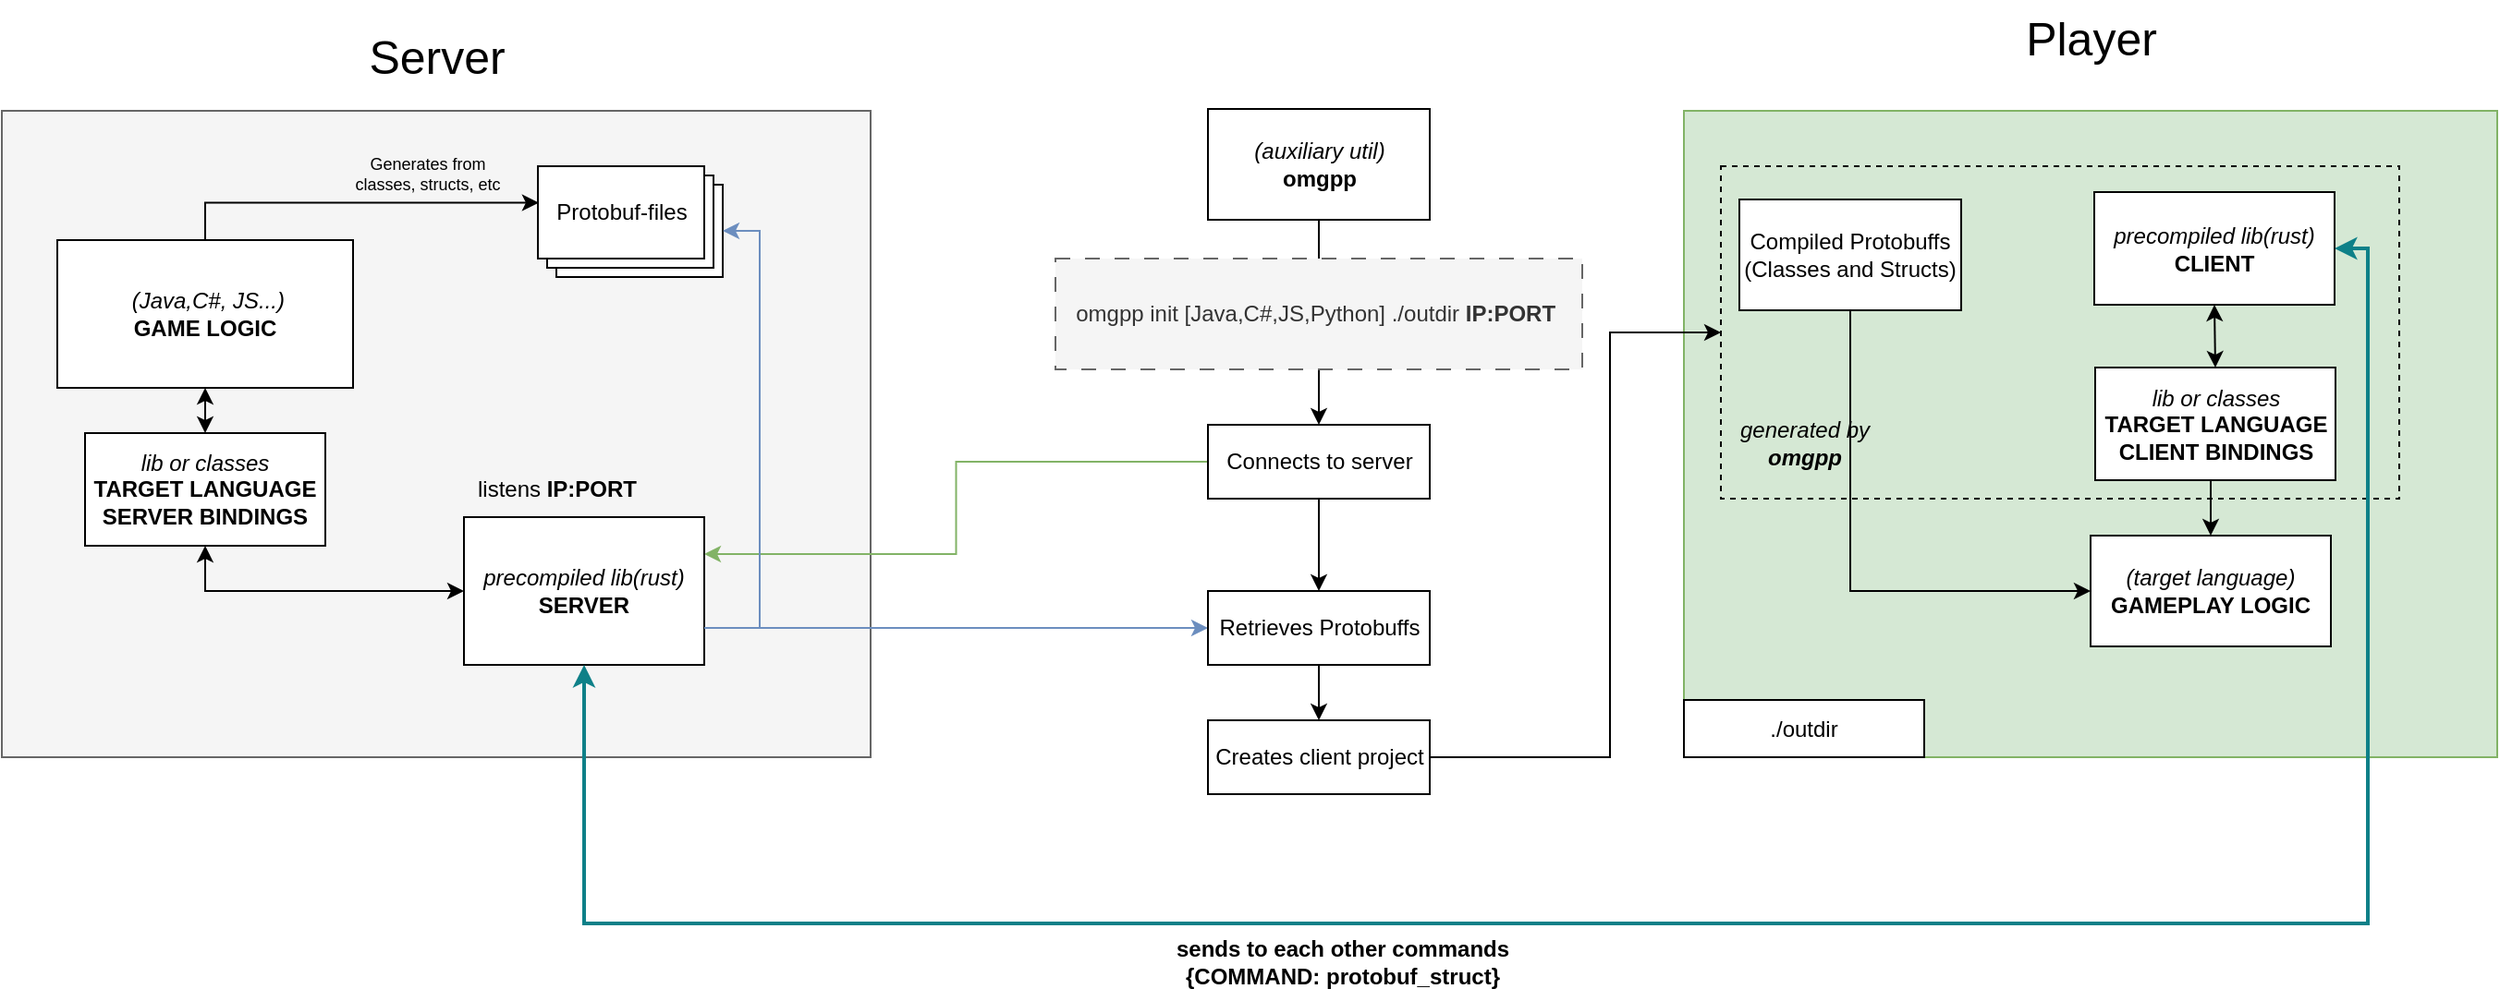 <mxfile version="24.8.3">
  <diagram name="Страница — 1" id="RUo1CpLkM_V1wxJBxDX-">
    <mxGraphModel dx="2514" dy="902" grid="1" gridSize="10" guides="1" tooltips="1" connect="1" arrows="1" fold="1" page="1" pageScale="1" pageWidth="827" pageHeight="1169" math="0" shadow="0">
      <root>
        <mxCell id="0" />
        <mxCell id="1" parent="0" />
        <mxCell id="QXPBxTYljlFPi_YN_TFN-3" value="" style="rounded=0;whiteSpace=wrap;html=1;fillColor=#f5f5f5;fontColor=#333333;strokeColor=#666666;movable=0;resizable=0;rotatable=0;deletable=0;editable=0;locked=1;connectable=0;" vertex="1" parent="1">
          <mxGeometry x="-80" y="100" width="470" height="350" as="geometry" />
        </mxCell>
        <mxCell id="QXPBxTYljlFPi_YN_TFN-27" style="edgeStyle=orthogonalEdgeStyle;rounded=0;orthogonalLoop=1;jettySize=auto;html=1;exitX=1;exitY=0.75;exitDx=0;exitDy=0;entryX=0;entryY=0.5;entryDx=0;entryDy=0;fillColor=#dae8fc;strokeColor=#6c8ebf;" edge="1" parent="1" source="QXPBxTYljlFPi_YN_TFN-1" target="QXPBxTYljlFPi_YN_TFN-20">
          <mxGeometry relative="1" as="geometry" />
        </mxCell>
        <mxCell id="QXPBxTYljlFPi_YN_TFN-53" style="edgeStyle=orthogonalEdgeStyle;rounded=0;orthogonalLoop=1;jettySize=auto;html=1;exitX=0;exitY=0.5;exitDx=0;exitDy=0;entryX=0.5;entryY=1;entryDx=0;entryDy=0;startArrow=classic;startFill=1;" edge="1" parent="1" source="QXPBxTYljlFPi_YN_TFN-1" target="QXPBxTYljlFPi_YN_TFN-52">
          <mxGeometry relative="1" as="geometry" />
        </mxCell>
        <mxCell id="QXPBxTYljlFPi_YN_TFN-1" value="&lt;i&gt;precompile&lt;/i&gt;&lt;i&gt;d&lt;/i&gt;&lt;i&gt;&amp;nbsp;&lt;/i&gt;&lt;i&gt;lib(rust)&lt;br&gt;&lt;/i&gt;&lt;b&gt;SERVER&lt;/b&gt;" style="rounded=0;whiteSpace=wrap;html=1;" vertex="1" parent="1">
          <mxGeometry x="170" y="320" width="130" height="80" as="geometry" />
        </mxCell>
        <mxCell id="QXPBxTYljlFPi_YN_TFN-2" value="&lt;i&gt;&amp;nbsp;(Java,C#, JS...)&lt;br&gt;&lt;/i&gt;&lt;b&gt;GAME LOGIC&lt;/b&gt;" style="rounded=0;whiteSpace=wrap;html=1;" vertex="1" parent="1">
          <mxGeometry x="-50" y="170" width="160" height="80" as="geometry" />
        </mxCell>
        <mxCell id="QXPBxTYljlFPi_YN_TFN-6" value="" style="verticalLabelPosition=bottom;verticalAlign=top;html=1;shape=mxgraph.basic.layered_rect;dx=10;outlineConnect=0;whiteSpace=wrap;" vertex="1" parent="1">
          <mxGeometry x="210" y="130" width="100" height="60" as="geometry" />
        </mxCell>
        <mxCell id="QXPBxTYljlFPi_YN_TFN-7" value="Protobuf-files" style="text;html=1;align=center;verticalAlign=middle;resizable=0;points=[];autosize=1;strokeColor=none;fillColor=none;" vertex="1" parent="1">
          <mxGeometry x="210" y="140" width="90" height="30" as="geometry" />
        </mxCell>
        <mxCell id="QXPBxTYljlFPi_YN_TFN-8" style="edgeStyle=orthogonalEdgeStyle;rounded=0;orthogonalLoop=1;jettySize=auto;html=1;exitX=0.5;exitY=0;exitDx=0;exitDy=0;entryX=0.005;entryY=0.325;entryDx=0;entryDy=0;entryPerimeter=0;" edge="1" parent="1" source="QXPBxTYljlFPi_YN_TFN-2" target="QXPBxTYljlFPi_YN_TFN-7">
          <mxGeometry relative="1" as="geometry" />
        </mxCell>
        <mxCell id="QXPBxTYljlFPi_YN_TFN-9" value="Generates from &lt;br style=&quot;font-size: 9px;&quot;&gt;classes, structs, etc" style="text;html=1;align=center;verticalAlign=middle;resizable=0;points=[];autosize=1;strokeColor=none;fillColor=none;fontSize=9;" vertex="1" parent="1">
          <mxGeometry x="100" y="114" width="100" height="40" as="geometry" />
        </mxCell>
        <mxCell id="QXPBxTYljlFPi_YN_TFN-10" value="" style="verticalLabelPosition=bottom;verticalAlign=top;html=1;shape=mxgraph.basic.rect;fillColor2=none;strokeWidth=1;size=20;indent=5;fillColor=#d5e8d4;strokeColor=#82b366;movable=0;resizable=0;rotatable=0;deletable=0;editable=0;locked=1;connectable=0;" vertex="1" parent="1">
          <mxGeometry x="830" y="100" width="440" height="350" as="geometry" />
        </mxCell>
        <mxCell id="QXPBxTYljlFPi_YN_TFN-14" value="" style="edgeStyle=orthogonalEdgeStyle;rounded=0;orthogonalLoop=1;jettySize=auto;html=1;endArrow=none;endFill=0;" edge="1" parent="1" source="QXPBxTYljlFPi_YN_TFN-12" target="QXPBxTYljlFPi_YN_TFN-13">
          <mxGeometry relative="1" as="geometry" />
        </mxCell>
        <mxCell id="QXPBxTYljlFPi_YN_TFN-12" value="&lt;i&gt;(auxiliary util)&lt;/i&gt;&lt;br&gt;&lt;b&gt;omgpp&lt;/b&gt;" style="rounded=0;whiteSpace=wrap;html=1;" vertex="1" parent="1">
          <mxGeometry x="572.5" y="99" width="120" height="60" as="geometry" />
        </mxCell>
        <mxCell id="QXPBxTYljlFPi_YN_TFN-28" style="edgeStyle=orthogonalEdgeStyle;rounded=0;orthogonalLoop=1;jettySize=auto;html=1;exitX=0.5;exitY=1;exitDx=0;exitDy=0;entryX=0.5;entryY=0;entryDx=0;entryDy=0;" edge="1" parent="1" source="QXPBxTYljlFPi_YN_TFN-13" target="QXPBxTYljlFPi_YN_TFN-18">
          <mxGeometry relative="1" as="geometry" />
        </mxCell>
        <mxCell id="QXPBxTYljlFPi_YN_TFN-13" value="omgpp init [Java,C#,JS,Python] ./outdir &lt;b&gt;IP:PORT&lt;/b&gt;&amp;nbsp;" style="rounded=0;whiteSpace=wrap;html=1;fillColor=#f5f5f5;dashed=1;dashPattern=8 8;strokeColor=#666666;fontColor=#333333;" vertex="1" parent="1">
          <mxGeometry x="490" y="180" width="285" height="60" as="geometry" />
        </mxCell>
        <mxCell id="QXPBxTYljlFPi_YN_TFN-15" value="listens&lt;b&gt; IP:PORT&lt;/b&gt;" style="text;html=1;align=center;verticalAlign=middle;resizable=0;points=[];autosize=1;strokeColor=none;fillColor=none;" vertex="1" parent="1">
          <mxGeometry x="165" y="290" width="110" height="30" as="geometry" />
        </mxCell>
        <mxCell id="QXPBxTYljlFPi_YN_TFN-19" style="edgeStyle=orthogonalEdgeStyle;rounded=0;orthogonalLoop=1;jettySize=auto;html=1;exitX=0;exitY=0.5;exitDx=0;exitDy=0;entryX=1;entryY=0.25;entryDx=0;entryDy=0;fillColor=#d5e8d4;strokeColor=#82b366;" edge="1" parent="1" source="QXPBxTYljlFPi_YN_TFN-18" target="QXPBxTYljlFPi_YN_TFN-1">
          <mxGeometry relative="1" as="geometry" />
        </mxCell>
        <mxCell id="QXPBxTYljlFPi_YN_TFN-21" value="" style="edgeStyle=orthogonalEdgeStyle;rounded=0;orthogonalLoop=1;jettySize=auto;html=1;" edge="1" parent="1" source="QXPBxTYljlFPi_YN_TFN-18" target="QXPBxTYljlFPi_YN_TFN-20">
          <mxGeometry relative="1" as="geometry" />
        </mxCell>
        <mxCell id="QXPBxTYljlFPi_YN_TFN-18" value="Connects to server" style="rounded=0;whiteSpace=wrap;html=1;" vertex="1" parent="1">
          <mxGeometry x="572.5" y="270" width="120" height="40" as="geometry" />
        </mxCell>
        <mxCell id="QXPBxTYljlFPi_YN_TFN-29" style="edgeStyle=orthogonalEdgeStyle;rounded=0;orthogonalLoop=1;jettySize=auto;html=1;exitX=0.5;exitY=1;exitDx=0;exitDy=0;entryX=0.5;entryY=0;entryDx=0;entryDy=0;" edge="1" parent="1" source="QXPBxTYljlFPi_YN_TFN-20" target="QXPBxTYljlFPi_YN_TFN-23">
          <mxGeometry relative="1" as="geometry" />
        </mxCell>
        <mxCell id="QXPBxTYljlFPi_YN_TFN-20" value="Retrieves Protobuffs" style="rounded=0;whiteSpace=wrap;html=1;" vertex="1" parent="1">
          <mxGeometry x="572.5" y="360" width="120" height="40" as="geometry" />
        </mxCell>
        <mxCell id="QXPBxTYljlFPi_YN_TFN-42" style="edgeStyle=orthogonalEdgeStyle;rounded=0;orthogonalLoop=1;jettySize=auto;html=1;exitX=1;exitY=0.5;exitDx=0;exitDy=0;entryX=0;entryY=0.5;entryDx=0;entryDy=0;" edge="1" parent="1" source="QXPBxTYljlFPi_YN_TFN-23" target="QXPBxTYljlFPi_YN_TFN-41">
          <mxGeometry relative="1" as="geometry">
            <Array as="points">
              <mxPoint x="790" y="450" />
              <mxPoint x="790" y="220" />
            </Array>
          </mxGeometry>
        </mxCell>
        <mxCell id="QXPBxTYljlFPi_YN_TFN-23" value="Creates client project" style="rounded=0;whiteSpace=wrap;html=1;" vertex="1" parent="1">
          <mxGeometry x="572.5" y="430" width="120" height="40" as="geometry" />
        </mxCell>
        <mxCell id="QXPBxTYljlFPi_YN_TFN-26" style="edgeStyle=orthogonalEdgeStyle;rounded=0;orthogonalLoop=1;jettySize=auto;html=1;exitX=1;exitY=0.75;exitDx=0;exitDy=0;entryX=0;entryY=0;entryDx=100;entryDy=35;entryPerimeter=0;fillColor=#dae8fc;strokeColor=#6c8ebf;" edge="1" parent="1" source="QXPBxTYljlFPi_YN_TFN-1" target="QXPBxTYljlFPi_YN_TFN-6">
          <mxGeometry relative="1" as="geometry" />
        </mxCell>
        <mxCell id="QXPBxTYljlFPi_YN_TFN-41" value="" style="rounded=0;whiteSpace=wrap;html=1;dashed=1;fillColor=none;movable=0;resizable=0;rotatable=0;deletable=0;editable=0;locked=1;connectable=0;" vertex="1" parent="1">
          <mxGeometry x="850" y="130" width="367" height="180" as="geometry" />
        </mxCell>
        <mxCell id="QXPBxTYljlFPi_YN_TFN-49" style="edgeStyle=orthogonalEdgeStyle;rounded=0;orthogonalLoop=1;jettySize=auto;html=1;exitX=1;exitY=0.5;exitDx=0;exitDy=0;entryX=0.5;entryY=1;entryDx=0;entryDy=0;fillColor=#b0e3e6;strokeColor=#0e8088;endSize=6;jumpSize=14;startArrow=classic;startFill=1;strokeWidth=2;" edge="1" parent="1" source="QXPBxTYljlFPi_YN_TFN-31" target="QXPBxTYljlFPi_YN_TFN-1">
          <mxGeometry relative="1" as="geometry">
            <Array as="points">
              <mxPoint x="1200" y="175" />
              <mxPoint x="1200" y="540" />
              <mxPoint x="235" y="540" />
            </Array>
          </mxGeometry>
        </mxCell>
        <mxCell id="QXPBxTYljlFPi_YN_TFN-50" style="edgeStyle=orthogonalEdgeStyle;rounded=0;orthogonalLoop=1;jettySize=auto;html=1;exitX=0.5;exitY=1;exitDx=0;exitDy=0;entryX=0.5;entryY=0;entryDx=0;entryDy=0;startArrow=classic;startFill=1;" edge="1" parent="1" source="QXPBxTYljlFPi_YN_TFN-31" target="QXPBxTYljlFPi_YN_TFN-35">
          <mxGeometry relative="1" as="geometry" />
        </mxCell>
        <mxCell id="QXPBxTYljlFPi_YN_TFN-31" value="&lt;i&gt;precompile&lt;/i&gt;&lt;i&gt;d&lt;/i&gt;&lt;i&gt;&amp;nbsp;lib(rust)&lt;/i&gt;&lt;br&gt;&lt;b&gt;CLIENT&lt;/b&gt;" style="rounded=0;whiteSpace=wrap;html=1;" vertex="1" parent="1">
          <mxGeometry x="1052" y="144" width="130" height="61" as="geometry" />
        </mxCell>
        <mxCell id="QXPBxTYljlFPi_YN_TFN-47" style="edgeStyle=orthogonalEdgeStyle;rounded=0;orthogonalLoop=1;jettySize=auto;html=1;exitX=0.5;exitY=1;exitDx=0;exitDy=0;entryX=0;entryY=0.5;entryDx=0;entryDy=0;" edge="1" parent="1" source="QXPBxTYljlFPi_YN_TFN-32" target="QXPBxTYljlFPi_YN_TFN-39">
          <mxGeometry relative="1" as="geometry" />
        </mxCell>
        <mxCell id="QXPBxTYljlFPi_YN_TFN-32" value="Compiled Protobuffs&lt;br&gt;(Classes and Structs)" style="rounded=0;whiteSpace=wrap;html=1;" vertex="1" parent="1">
          <mxGeometry x="860" y="148" width="120" height="60" as="geometry" />
        </mxCell>
        <mxCell id="QXPBxTYljlFPi_YN_TFN-48" style="edgeStyle=orthogonalEdgeStyle;rounded=0;orthogonalLoop=1;jettySize=auto;html=1;exitX=0.5;exitY=1;exitDx=0;exitDy=0;entryX=0.5;entryY=0;entryDx=0;entryDy=0;" edge="1" parent="1" source="QXPBxTYljlFPi_YN_TFN-35" target="QXPBxTYljlFPi_YN_TFN-39">
          <mxGeometry relative="1" as="geometry" />
        </mxCell>
        <mxCell id="QXPBxTYljlFPi_YN_TFN-35" value="&lt;i&gt;lib or classes&lt;/i&gt;&lt;br&gt;&lt;b&gt;TARGET LANGUAGE CLIENT BINDINGS&lt;/b&gt;" style="rounded=0;whiteSpace=wrap;html=1;" vertex="1" parent="1">
          <mxGeometry x="1052.5" y="239" width="130" height="61" as="geometry" />
        </mxCell>
        <mxCell id="QXPBxTYljlFPi_YN_TFN-36" value="./outdir" style="rounded=0;whiteSpace=wrap;html=1;" vertex="1" parent="1">
          <mxGeometry x="830" y="419" width="130" height="31" as="geometry" />
        </mxCell>
        <mxCell id="QXPBxTYljlFPi_YN_TFN-37" value="&lt;font style=&quot;font-size: 25px;&quot;&gt;Player&lt;/font&gt;" style="text;html=1;align=center;verticalAlign=middle;resizable=0;points=[];autosize=1;strokeColor=none;fillColor=none;" vertex="1" parent="1">
          <mxGeometry x="1005" y="40" width="90" height="40" as="geometry" />
        </mxCell>
        <mxCell id="QXPBxTYljlFPi_YN_TFN-38" value="&lt;font style=&quot;font-size: 25px;&quot;&gt;Server&lt;/font&gt;" style="text;html=1;align=center;verticalAlign=middle;resizable=0;points=[];autosize=1;strokeColor=none;fillColor=none;" vertex="1" parent="1">
          <mxGeometry x="105" y="50" width="100" height="40" as="geometry" />
        </mxCell>
        <mxCell id="QXPBxTYljlFPi_YN_TFN-39" value="&lt;i&gt;(target language)&lt;/i&gt;&lt;br&gt;&lt;b&gt;GAMEPLAY LOGIC&lt;/b&gt;" style="rounded=0;whiteSpace=wrap;html=1;" vertex="1" parent="1">
          <mxGeometry x="1050" y="330" width="130" height="60" as="geometry" />
        </mxCell>
        <mxCell id="QXPBxTYljlFPi_YN_TFN-43" value="&lt;i&gt;generated by&lt;br&gt;&lt;b&gt;omgpp&lt;/b&gt;&lt;/i&gt;" style="text;html=1;align=center;verticalAlign=middle;resizable=0;points=[];autosize=1;strokeColor=none;fillColor=none;" vertex="1" parent="1">
          <mxGeometry x="850" y="260" width="90" height="40" as="geometry" />
        </mxCell>
        <mxCell id="QXPBxTYljlFPi_YN_TFN-51" value="&lt;b&gt;sends to each other commands&lt;br&gt;{COMMAND: protobuf_struct}&lt;/b&gt;" style="text;html=1;align=center;verticalAlign=middle;resizable=0;points=[];autosize=1;strokeColor=none;fillColor=none;" vertex="1" parent="1">
          <mxGeometry x="545" y="541" width="200" height="40" as="geometry" />
        </mxCell>
        <mxCell id="QXPBxTYljlFPi_YN_TFN-55" style="edgeStyle=orthogonalEdgeStyle;rounded=0;orthogonalLoop=1;jettySize=auto;html=1;exitX=0.5;exitY=0;exitDx=0;exitDy=0;startArrow=classic;startFill=1;" edge="1" parent="1" source="QXPBxTYljlFPi_YN_TFN-52" target="QXPBxTYljlFPi_YN_TFN-2">
          <mxGeometry relative="1" as="geometry" />
        </mxCell>
        <mxCell id="QXPBxTYljlFPi_YN_TFN-52" value="&lt;i&gt;lib or classes&lt;/i&gt;&lt;br&gt;&lt;b&gt;TARGET LANGUAGE SERVER BINDINGS&lt;/b&gt;" style="rounded=0;whiteSpace=wrap;html=1;" vertex="1" parent="1">
          <mxGeometry x="-35" y="274.5" width="130" height="61" as="geometry" />
        </mxCell>
      </root>
    </mxGraphModel>
  </diagram>
</mxfile>
